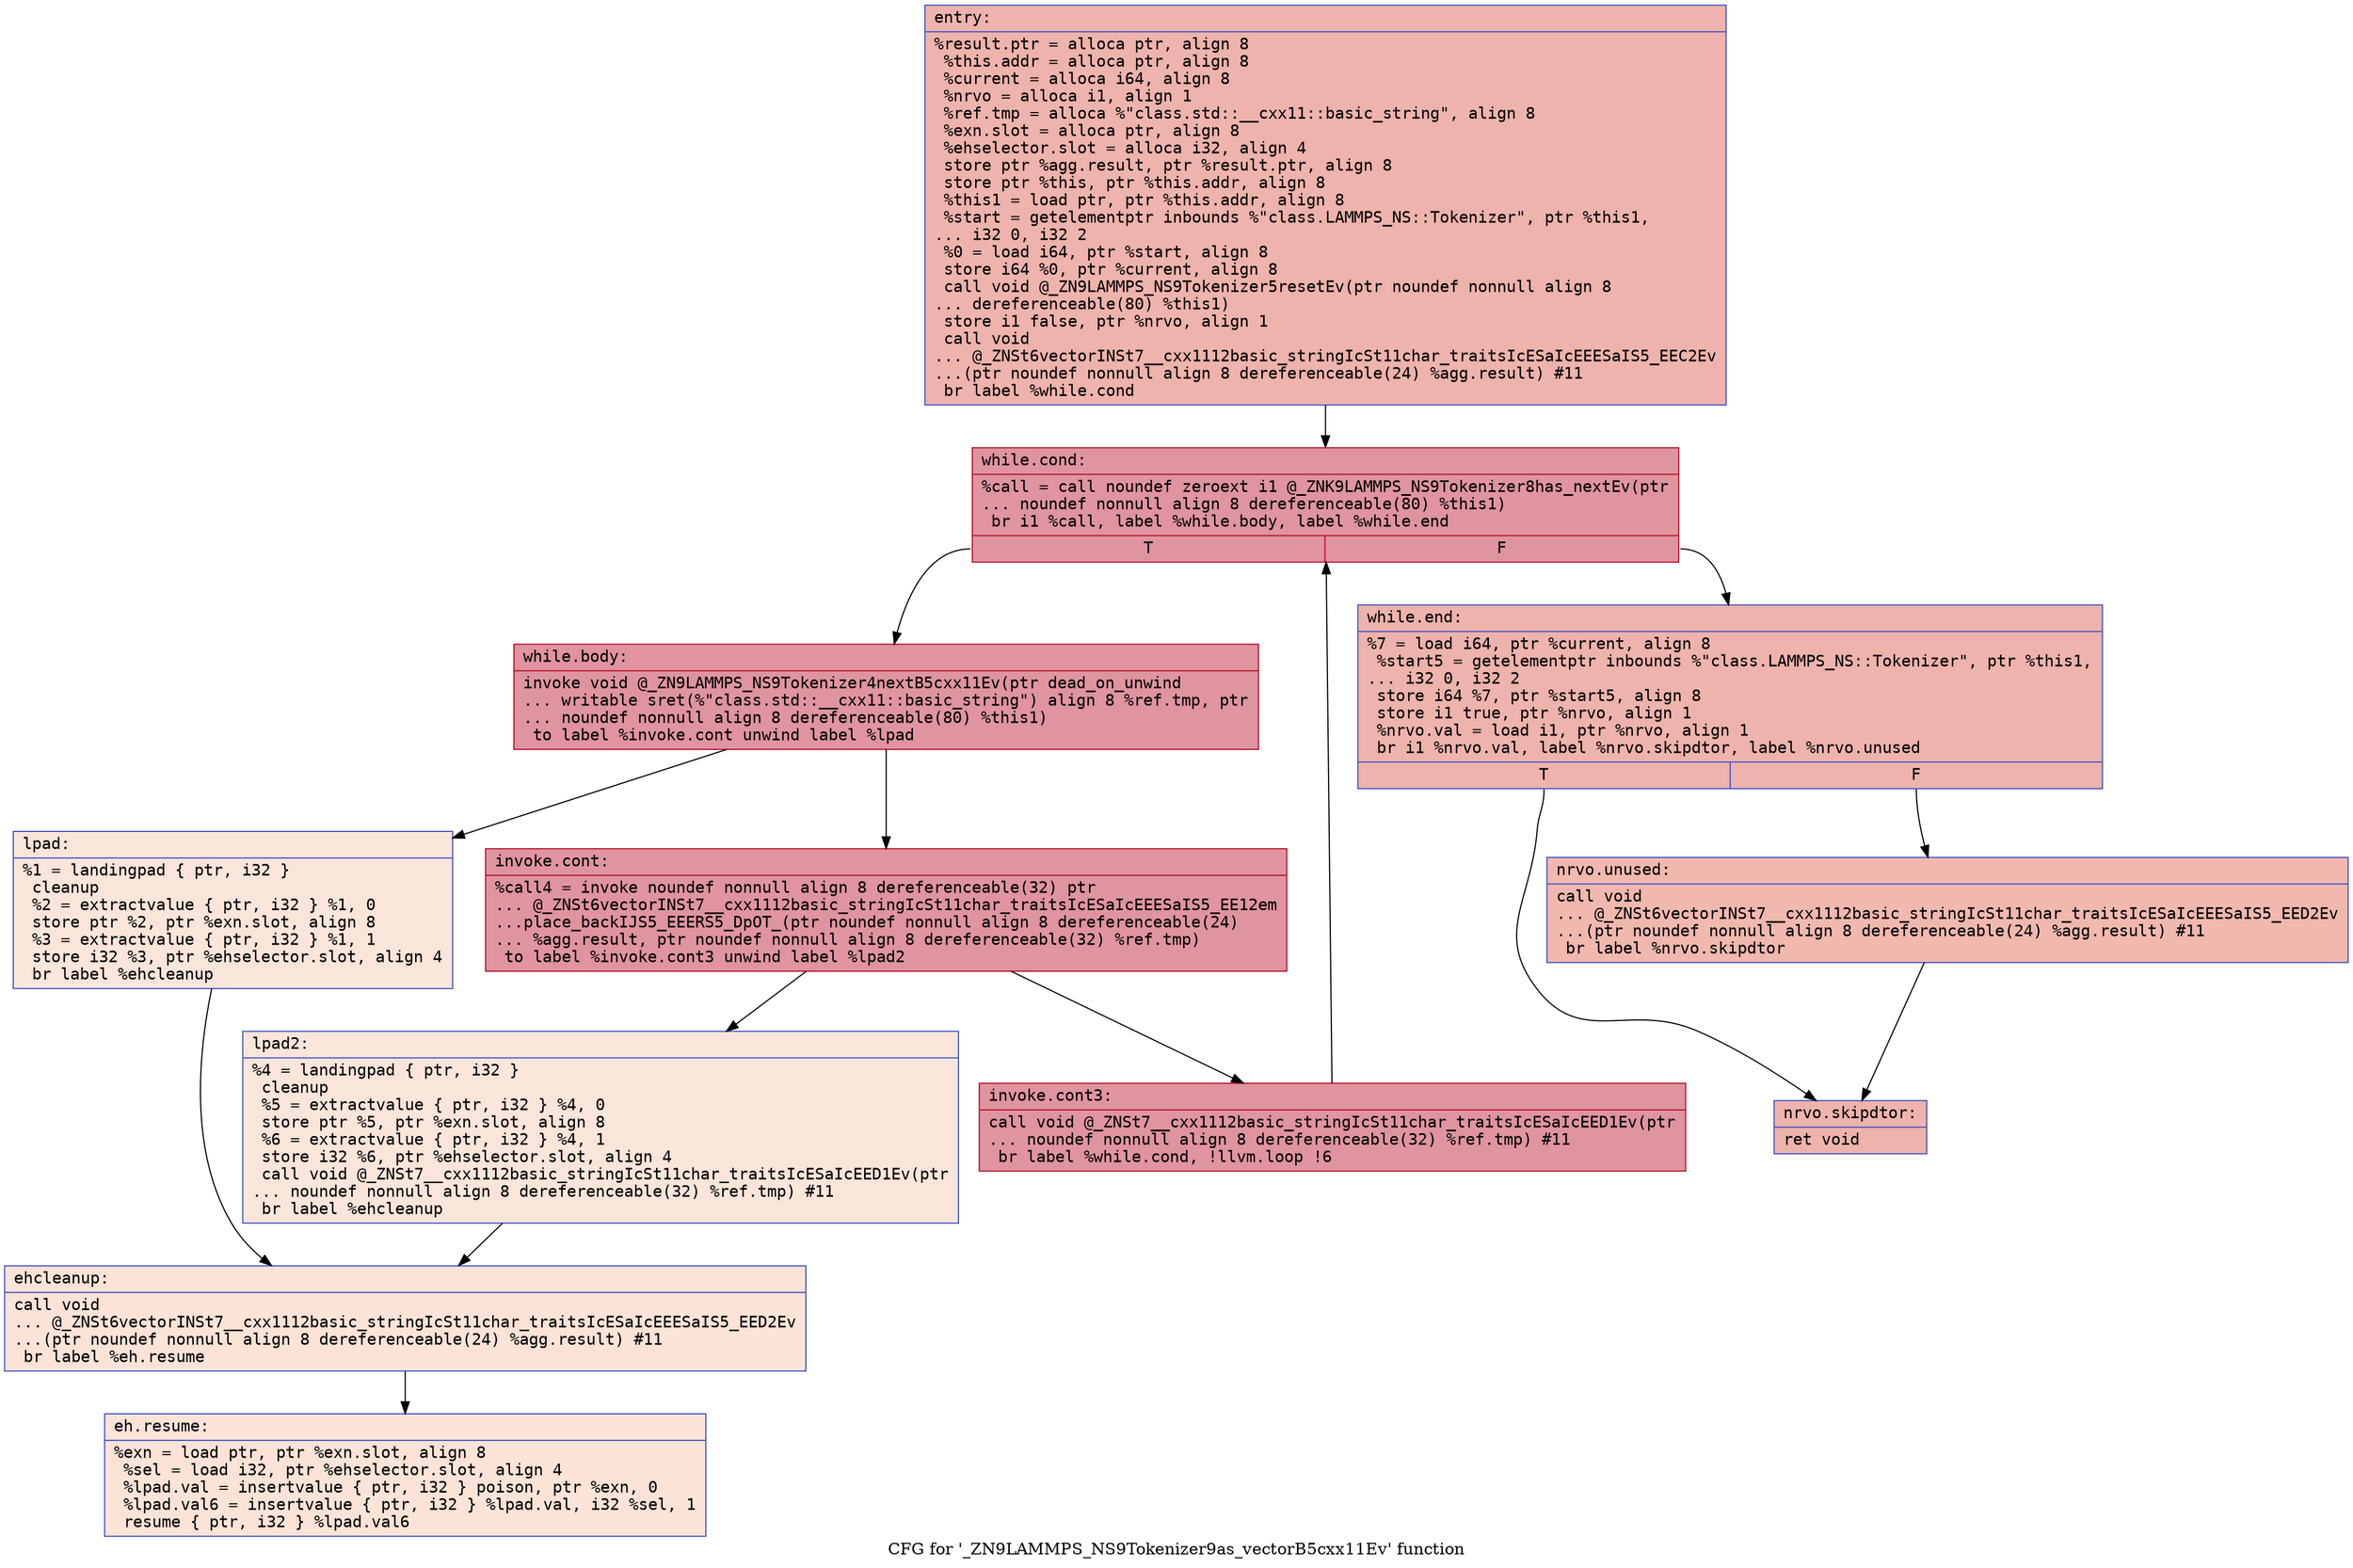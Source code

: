 digraph "CFG for '_ZN9LAMMPS_NS9Tokenizer9as_vectorB5cxx11Ev' function" {
	label="CFG for '_ZN9LAMMPS_NS9Tokenizer9as_vectorB5cxx11Ev' function";

	Node0x55ce20bd0b50 [shape=record,color="#3d50c3ff", style=filled, fillcolor="#d6524470" fontname="Courier",label="{entry:\l|  %result.ptr = alloca ptr, align 8\l  %this.addr = alloca ptr, align 8\l  %current = alloca i64, align 8\l  %nrvo = alloca i1, align 1\l  %ref.tmp = alloca %\"class.std::__cxx11::basic_string\", align 8\l  %exn.slot = alloca ptr, align 8\l  %ehselector.slot = alloca i32, align 4\l  store ptr %agg.result, ptr %result.ptr, align 8\l  store ptr %this, ptr %this.addr, align 8\l  %this1 = load ptr, ptr %this.addr, align 8\l  %start = getelementptr inbounds %\"class.LAMMPS_NS::Tokenizer\", ptr %this1,\l... i32 0, i32 2\l  %0 = load i64, ptr %start, align 8\l  store i64 %0, ptr %current, align 8\l  call void @_ZN9LAMMPS_NS9Tokenizer5resetEv(ptr noundef nonnull align 8\l... dereferenceable(80) %this1)\l  store i1 false, ptr %nrvo, align 1\l  call void\l... @_ZNSt6vectorINSt7__cxx1112basic_stringIcSt11char_traitsIcESaIcEEESaIS5_EEC2Ev\l...(ptr noundef nonnull align 8 dereferenceable(24) %agg.result) #11\l  br label %while.cond\l}"];
	Node0x55ce20bd0b50 -> Node0x55ce20bd1780[tooltip="entry -> while.cond\nProbability 100.00%" ];
	Node0x55ce20bd1780 [shape=record,color="#b70d28ff", style=filled, fillcolor="#b70d2870" fontname="Courier",label="{while.cond:\l|  %call = call noundef zeroext i1 @_ZNK9LAMMPS_NS9Tokenizer8has_nextEv(ptr\l... noundef nonnull align 8 dereferenceable(80) %this1)\l  br i1 %call, label %while.body, label %while.end\l|{<s0>T|<s1>F}}"];
	Node0x55ce20bd1780:s0 -> Node0x55ce20bd1b00[tooltip="while.cond -> while.body\nProbability 96.88%" ];
	Node0x55ce20bd1780:s1 -> Node0x55ce20bd1b50[tooltip="while.cond -> while.end\nProbability 3.12%" ];
	Node0x55ce20bd1b00 [shape=record,color="#b70d28ff", style=filled, fillcolor="#b70d2870" fontname="Courier",label="{while.body:\l|  invoke void @_ZN9LAMMPS_NS9Tokenizer4nextB5cxx11Ev(ptr dead_on_unwind\l... writable sret(%\"class.std::__cxx11::basic_string\") align 8 %ref.tmp, ptr\l... noundef nonnull align 8 dereferenceable(80) %this1)\l          to label %invoke.cont unwind label %lpad\l}"];
	Node0x55ce20bd1b00 -> Node0x55ce20bd1ce0[tooltip="while.body -> invoke.cont\nProbability 100.00%" ];
	Node0x55ce20bd1b00 -> Node0x55ce20bd1d60[tooltip="while.body -> lpad\nProbability 0.00%" ];
	Node0x55ce20bd1ce0 [shape=record,color="#b70d28ff", style=filled, fillcolor="#b70d2870" fontname="Courier",label="{invoke.cont:\l|  %call4 = invoke noundef nonnull align 8 dereferenceable(32) ptr\l... @_ZNSt6vectorINSt7__cxx1112basic_stringIcSt11char_traitsIcESaIcEEESaIS5_EE12em\l...place_backIJS5_EEERS5_DpOT_(ptr noundef nonnull align 8 dereferenceable(24)\l... %agg.result, ptr noundef nonnull align 8 dereferenceable(32) %ref.tmp)\l          to label %invoke.cont3 unwind label %lpad2\l}"];
	Node0x55ce20bd1ce0 -> Node0x55ce20bd2070[tooltip="invoke.cont -> invoke.cont3\nProbability 100.00%" ];
	Node0x55ce20bd1ce0 -> Node0x55ce20bd20c0[tooltip="invoke.cont -> lpad2\nProbability 0.00%" ];
	Node0x55ce20bd2070 [shape=record,color="#b70d28ff", style=filled, fillcolor="#b70d2870" fontname="Courier",label="{invoke.cont3:\l|  call void @_ZNSt7__cxx1112basic_stringIcSt11char_traitsIcESaIcEED1Ev(ptr\l... noundef nonnull align 8 dereferenceable(32) %ref.tmp) #11\l  br label %while.cond, !llvm.loop !6\l}"];
	Node0x55ce20bd2070 -> Node0x55ce20bd1780[tooltip="invoke.cont3 -> while.cond\nProbability 100.00%" ];
	Node0x55ce20bd1d60 [shape=record,color="#3d50c3ff", style=filled, fillcolor="#f4c5ad70" fontname="Courier",label="{lpad:\l|  %1 = landingpad \{ ptr, i32 \}\l          cleanup\l  %2 = extractvalue \{ ptr, i32 \} %1, 0\l  store ptr %2, ptr %exn.slot, align 8\l  %3 = extractvalue \{ ptr, i32 \} %1, 1\l  store i32 %3, ptr %ehselector.slot, align 4\l  br label %ehcleanup\l}"];
	Node0x55ce20bd1d60 -> Node0x55ce20bd2440[tooltip="lpad -> ehcleanup\nProbability 100.00%" ];
	Node0x55ce20bd20c0 [shape=record,color="#3d50c3ff", style=filled, fillcolor="#f4c5ad70" fontname="Courier",label="{lpad2:\l|  %4 = landingpad \{ ptr, i32 \}\l          cleanup\l  %5 = extractvalue \{ ptr, i32 \} %4, 0\l  store ptr %5, ptr %exn.slot, align 8\l  %6 = extractvalue \{ ptr, i32 \} %4, 1\l  store i32 %6, ptr %ehselector.slot, align 4\l  call void @_ZNSt7__cxx1112basic_stringIcSt11char_traitsIcESaIcEED1Ev(ptr\l... noundef nonnull align 8 dereferenceable(32) %ref.tmp) #11\l  br label %ehcleanup\l}"];
	Node0x55ce20bd20c0 -> Node0x55ce20bd2440[tooltip="lpad2 -> ehcleanup\nProbability 100.00%" ];
	Node0x55ce20bd1b50 [shape=record,color="#3d50c3ff", style=filled, fillcolor="#d6524470" fontname="Courier",label="{while.end:\l|  %7 = load i64, ptr %current, align 8\l  %start5 = getelementptr inbounds %\"class.LAMMPS_NS::Tokenizer\", ptr %this1,\l... i32 0, i32 2\l  store i64 %7, ptr %start5, align 8\l  store i1 true, ptr %nrvo, align 1\l  %nrvo.val = load i1, ptr %nrvo, align 1\l  br i1 %nrvo.val, label %nrvo.skipdtor, label %nrvo.unused\l|{<s0>T|<s1>F}}"];
	Node0x55ce20bd1b50:s0 -> Node0x55ce20bd2ca0[tooltip="while.end -> nrvo.skipdtor\nProbability 50.00%" ];
	Node0x55ce20bd1b50:s1 -> Node0x55ce20bd17d0[tooltip="while.end -> nrvo.unused\nProbability 50.00%" ];
	Node0x55ce20bd17d0 [shape=record,color="#3d50c3ff", style=filled, fillcolor="#dc5d4a70" fontname="Courier",label="{nrvo.unused:\l|  call void\l... @_ZNSt6vectorINSt7__cxx1112basic_stringIcSt11char_traitsIcESaIcEEESaIS5_EED2Ev\l...(ptr noundef nonnull align 8 dereferenceable(24) %agg.result) #11\l  br label %nrvo.skipdtor\l}"];
	Node0x55ce20bd17d0 -> Node0x55ce20bd2ca0[tooltip="nrvo.unused -> nrvo.skipdtor\nProbability 100.00%" ];
	Node0x55ce20bd2ca0 [shape=record,color="#3d50c3ff", style=filled, fillcolor="#d6524470" fontname="Courier",label="{nrvo.skipdtor:\l|  ret void\l}"];
	Node0x55ce20bd2440 [shape=record,color="#3d50c3ff", style=filled, fillcolor="#f6bfa670" fontname="Courier",label="{ehcleanup:\l|  call void\l... @_ZNSt6vectorINSt7__cxx1112basic_stringIcSt11char_traitsIcESaIcEEESaIS5_EED2Ev\l...(ptr noundef nonnull align 8 dereferenceable(24) %agg.result) #11\l  br label %eh.resume\l}"];
	Node0x55ce20bd2440 -> Node0x55ce20bd38a0[tooltip="ehcleanup -> eh.resume\nProbability 100.00%" ];
	Node0x55ce20bd38a0 [shape=record,color="#3d50c3ff", style=filled, fillcolor="#f6bfa670" fontname="Courier",label="{eh.resume:\l|  %exn = load ptr, ptr %exn.slot, align 8\l  %sel = load i32, ptr %ehselector.slot, align 4\l  %lpad.val = insertvalue \{ ptr, i32 \} poison, ptr %exn, 0\l  %lpad.val6 = insertvalue \{ ptr, i32 \} %lpad.val, i32 %sel, 1\l  resume \{ ptr, i32 \} %lpad.val6\l}"];
}
